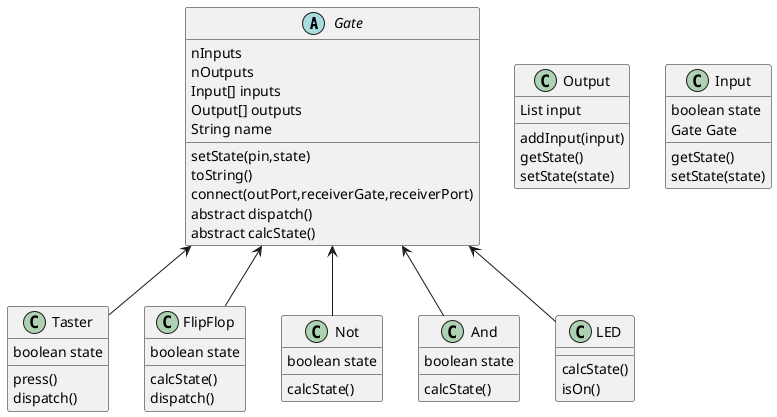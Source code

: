 @startuml
'https://plantuml.com/class-diagram

abstract class Gate {
nInputs
nOutputs
Input[] inputs
Output[] outputs
String name
setState(pin,state)
toString()
connect(outPort,receiverGate,receiverPort)
abstract dispatch()
abstract calcState()
}

class Taster{
boolean state
press()
dispatch()
}

class Output{
List input
addInput(input)
getState()
setState(state)
}


class Input{
boolean state
Gate Gate
getState()
setState(state)
}

class FlipFlop{
boolean state
calcState()
dispatch()
}

class Not{
boolean state
calcState()
}

class And{
boolean state
calcState()
}

class LED{
calcState()
isOn()
}

Gate <-- Taster
Gate <-- FlipFlop
Gate <-- LED
Gate <-- Not
Gate <-- And
@enduml